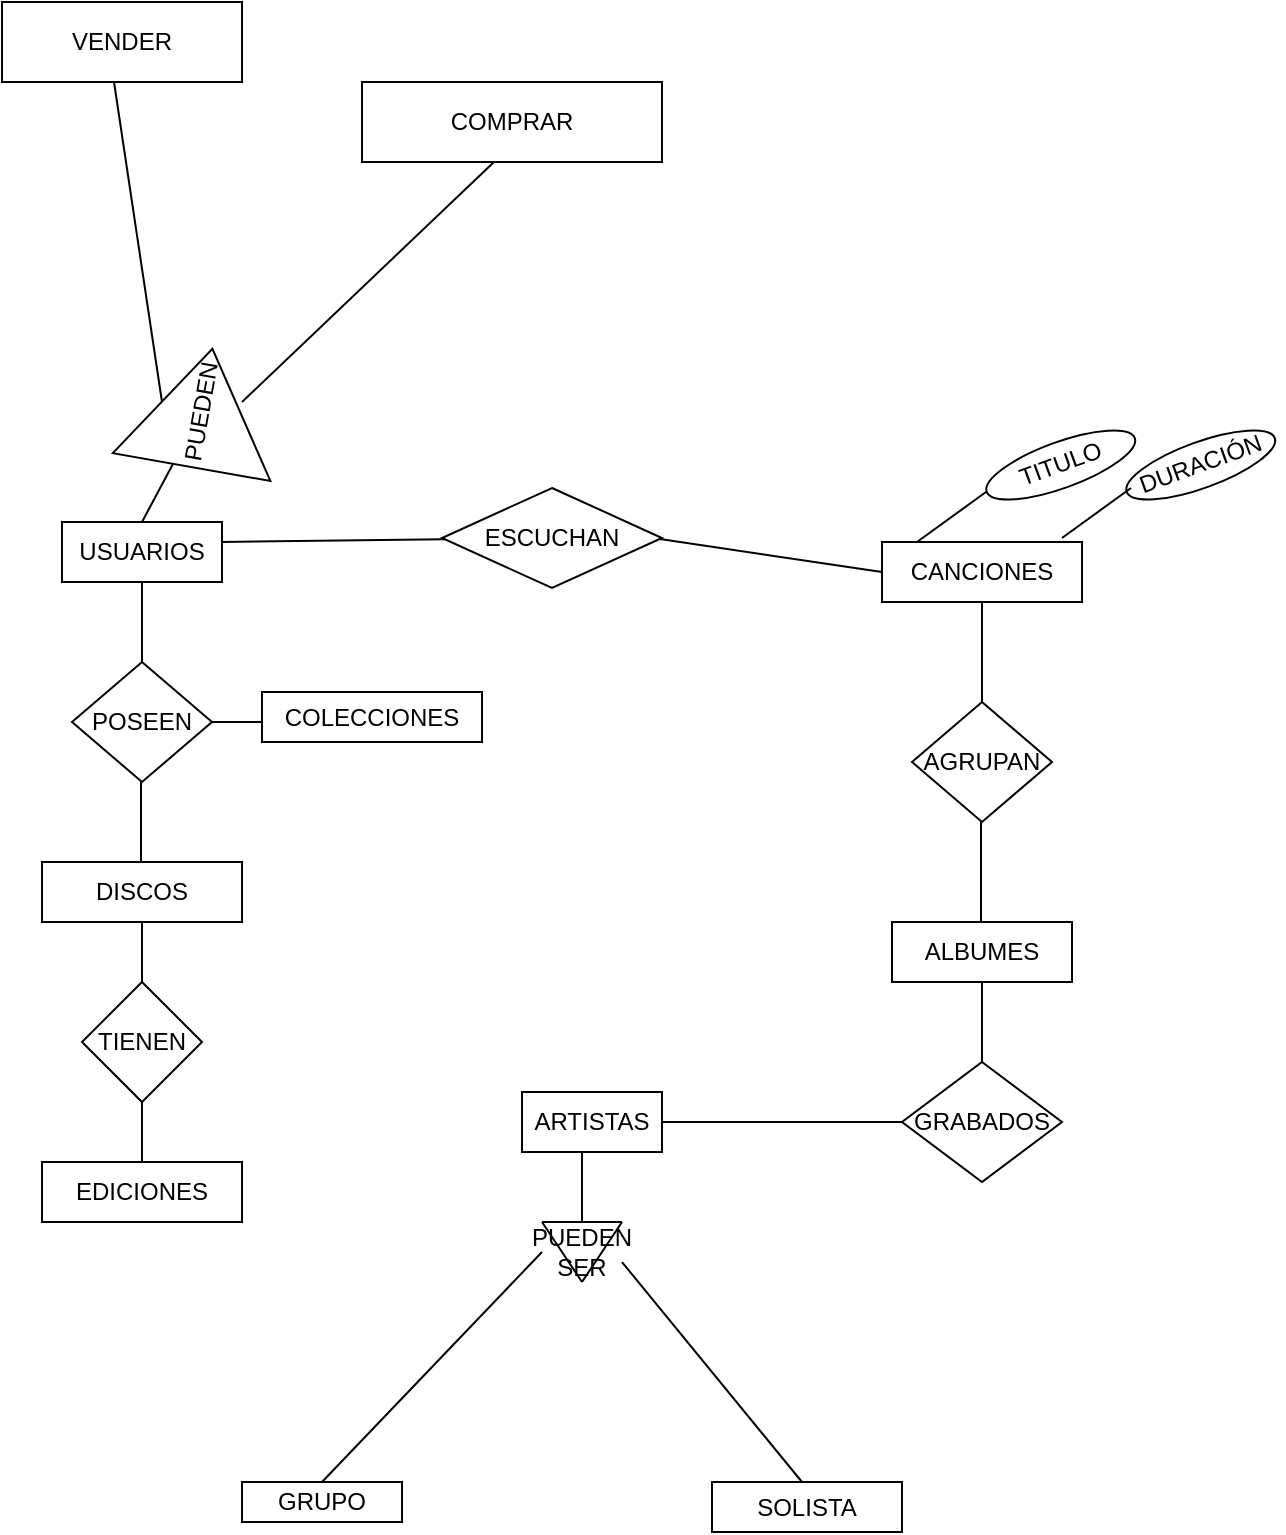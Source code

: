<mxfile version="24.7.16">
  <diagram name="Página-1" id="gJCKey8IrUYVmiICp26P">
    <mxGraphModel dx="1406" dy="920" grid="1" gridSize="10" guides="1" tooltips="1" connect="1" arrows="1" fold="1" page="1" pageScale="1" pageWidth="827" pageHeight="1169" math="0" shadow="0">
      <root>
        <mxCell id="0" />
        <mxCell id="1" parent="0" />
        <mxCell id="NaNgKWpEU4J8ZVljq_U9-1" value="USUARIOS" style="rounded=0;whiteSpace=wrap;html=1;" vertex="1" parent="1">
          <mxGeometry x="114" y="400" width="80" height="30" as="geometry" />
        </mxCell>
        <mxCell id="NaNgKWpEU4J8ZVljq_U9-2" value="CANCIONES" style="rounded=0;whiteSpace=wrap;html=1;" vertex="1" parent="1">
          <mxGeometry x="524" y="410" width="100" height="30" as="geometry" />
        </mxCell>
        <mxCell id="NaNgKWpEU4J8ZVljq_U9-3" value="AGRUPAN" style="rhombus;whiteSpace=wrap;html=1;" vertex="1" parent="1">
          <mxGeometry x="539" y="490" width="70" height="60" as="geometry" />
        </mxCell>
        <mxCell id="NaNgKWpEU4J8ZVljq_U9-4" value="" style="endArrow=none;html=1;rounded=0;" edge="1" parent="1">
          <mxGeometry width="50" height="50" relative="1" as="geometry">
            <mxPoint x="574" y="490" as="sourcePoint" />
            <mxPoint x="574" y="440" as="targetPoint" />
          </mxGeometry>
        </mxCell>
        <mxCell id="NaNgKWpEU4J8ZVljq_U9-5" value="ALBUMES" style="rounded=0;whiteSpace=wrap;html=1;" vertex="1" parent="1">
          <mxGeometry x="529" y="600" width="90" height="30" as="geometry" />
        </mxCell>
        <mxCell id="NaNgKWpEU4J8ZVljq_U9-6" value="" style="endArrow=none;html=1;rounded=0;" edge="1" parent="1">
          <mxGeometry width="50" height="50" relative="1" as="geometry">
            <mxPoint x="573.5" y="600" as="sourcePoint" />
            <mxPoint x="573.5" y="550" as="targetPoint" />
          </mxGeometry>
        </mxCell>
        <mxCell id="NaNgKWpEU4J8ZVljq_U9-7" value="GRABADOS" style="rhombus;whiteSpace=wrap;html=1;" vertex="1" parent="1">
          <mxGeometry x="534" y="670" width="80" height="60" as="geometry" />
        </mxCell>
        <mxCell id="NaNgKWpEU4J8ZVljq_U9-8" value="" style="endArrow=none;html=1;rounded=0;exitX=0.5;exitY=0;exitDx=0;exitDy=0;" edge="1" parent="1" source="NaNgKWpEU4J8ZVljq_U9-7">
          <mxGeometry width="50" height="50" relative="1" as="geometry">
            <mxPoint x="524" y="680" as="sourcePoint" />
            <mxPoint x="574" y="630" as="targetPoint" />
          </mxGeometry>
        </mxCell>
        <mxCell id="NaNgKWpEU4J8ZVljq_U9-9" value="" style="endArrow=none;html=1;rounded=0;exitX=0;exitY=0.5;exitDx=0;exitDy=0;" edge="1" parent="1" source="NaNgKWpEU4J8ZVljq_U9-7" target="NaNgKWpEU4J8ZVljq_U9-10">
          <mxGeometry width="50" height="50" relative="1" as="geometry">
            <mxPoint x="404" y="700" as="sourcePoint" />
            <mxPoint x="534" y="700" as="targetPoint" />
          </mxGeometry>
        </mxCell>
        <mxCell id="NaNgKWpEU4J8ZVljq_U9-10" value="ARTISTAS" style="rounded=0;whiteSpace=wrap;html=1;" vertex="1" parent="1">
          <mxGeometry x="344" y="685" width="70" height="30" as="geometry" />
        </mxCell>
        <mxCell id="NaNgKWpEU4J8ZVljq_U9-11" value="" style="endArrow=none;html=1;rounded=0;" edge="1" parent="1">
          <mxGeometry width="50" height="50" relative="1" as="geometry">
            <mxPoint x="374" y="750" as="sourcePoint" />
            <mxPoint x="374" y="715" as="targetPoint" />
          </mxGeometry>
        </mxCell>
        <mxCell id="NaNgKWpEU4J8ZVljq_U9-12" value="" style="endArrow=none;html=1;rounded=0;" edge="1" parent="1">
          <mxGeometry width="50" height="50" relative="1" as="geometry">
            <mxPoint x="354" y="750" as="sourcePoint" />
            <mxPoint x="394" y="750" as="targetPoint" />
          </mxGeometry>
        </mxCell>
        <mxCell id="NaNgKWpEU4J8ZVljq_U9-13" value="" style="endArrow=none;html=1;rounded=0;" edge="1" parent="1">
          <mxGeometry width="50" height="50" relative="1" as="geometry">
            <mxPoint x="374" y="780" as="sourcePoint" />
            <mxPoint x="394" y="750" as="targetPoint" />
          </mxGeometry>
        </mxCell>
        <mxCell id="NaNgKWpEU4J8ZVljq_U9-15" value="" style="endArrow=none;html=1;rounded=0;" edge="1" parent="1">
          <mxGeometry width="50" height="50" relative="1" as="geometry">
            <mxPoint x="374" y="780" as="sourcePoint" />
            <mxPoint x="354" y="750" as="targetPoint" />
          </mxGeometry>
        </mxCell>
        <mxCell id="NaNgKWpEU4J8ZVljq_U9-17" value="PUEDEN SER" style="text;html=1;align=center;verticalAlign=middle;whiteSpace=wrap;rounded=0;" vertex="1" parent="1">
          <mxGeometry x="344" y="750" width="60" height="30" as="geometry" />
        </mxCell>
        <mxCell id="NaNgKWpEU4J8ZVljq_U9-18" value="" style="endArrow=none;html=1;rounded=0;entryX=0.833;entryY=0.667;entryDx=0;entryDy=0;entryPerimeter=0;" edge="1" parent="1" target="NaNgKWpEU4J8ZVljq_U9-17">
          <mxGeometry width="50" height="50" relative="1" as="geometry">
            <mxPoint x="484" y="880" as="sourcePoint" />
            <mxPoint x="584" y="825" as="targetPoint" />
          </mxGeometry>
        </mxCell>
        <mxCell id="NaNgKWpEU4J8ZVljq_U9-20" value="" style="endArrow=none;html=1;rounded=0;" edge="1" parent="1">
          <mxGeometry width="50" height="50" relative="1" as="geometry">
            <mxPoint x="354" y="765" as="sourcePoint" />
            <mxPoint x="244" y="880" as="targetPoint" />
          </mxGeometry>
        </mxCell>
        <mxCell id="NaNgKWpEU4J8ZVljq_U9-21" value="&lt;div&gt;GRUPO&lt;/div&gt;" style="rounded=0;whiteSpace=wrap;html=1;" vertex="1" parent="1">
          <mxGeometry x="204" y="880" width="80" height="20" as="geometry" />
        </mxCell>
        <mxCell id="NaNgKWpEU4J8ZVljq_U9-22" value="SOLISTA" style="rounded=0;whiteSpace=wrap;html=1;" vertex="1" parent="1">
          <mxGeometry x="439" y="880" width="95" height="25" as="geometry" />
        </mxCell>
        <mxCell id="NaNgKWpEU4J8ZVljq_U9-23" value="DISCOS" style="rounded=0;whiteSpace=wrap;html=1;" vertex="1" parent="1">
          <mxGeometry x="104" y="570" width="100" height="30" as="geometry" />
        </mxCell>
        <mxCell id="NaNgKWpEU4J8ZVljq_U9-25" value="" style="endArrow=none;html=1;rounded=0;" edge="1" parent="1">
          <mxGeometry width="50" height="50" relative="1" as="geometry">
            <mxPoint x="154" y="470" as="sourcePoint" />
            <mxPoint x="154" y="430" as="targetPoint" />
          </mxGeometry>
        </mxCell>
        <mxCell id="NaNgKWpEU4J8ZVljq_U9-26" value="POSEEN" style="rhombus;whiteSpace=wrap;html=1;" vertex="1" parent="1">
          <mxGeometry x="119" y="470" width="70" height="60" as="geometry" />
        </mxCell>
        <mxCell id="NaNgKWpEU4J8ZVljq_U9-27" value="" style="endArrow=none;html=1;rounded=0;" edge="1" parent="1">
          <mxGeometry width="50" height="50" relative="1" as="geometry">
            <mxPoint x="153.5" y="570" as="sourcePoint" />
            <mxPoint x="153.5" y="530" as="targetPoint" />
          </mxGeometry>
        </mxCell>
        <mxCell id="NaNgKWpEU4J8ZVljq_U9-28" value="" style="endArrow=none;html=1;rounded=0;" edge="1" parent="1">
          <mxGeometry width="50" height="50" relative="1" as="geometry">
            <mxPoint x="154" y="640" as="sourcePoint" />
            <mxPoint x="154" y="600" as="targetPoint" />
          </mxGeometry>
        </mxCell>
        <mxCell id="NaNgKWpEU4J8ZVljq_U9-29" value="TIENEN" style="rhombus;whiteSpace=wrap;html=1;" vertex="1" parent="1">
          <mxGeometry x="124" y="630" width="60" height="60" as="geometry" />
        </mxCell>
        <mxCell id="NaNgKWpEU4J8ZVljq_U9-30" value="" style="endArrow=none;html=1;rounded=0;" edge="1" parent="1">
          <mxGeometry width="50" height="50" relative="1" as="geometry">
            <mxPoint x="154" y="720" as="sourcePoint" />
            <mxPoint x="154" y="690" as="targetPoint" />
          </mxGeometry>
        </mxCell>
        <mxCell id="NaNgKWpEU4J8ZVljq_U9-33" value="EDICIONES" style="rounded=0;whiteSpace=wrap;html=1;" vertex="1" parent="1">
          <mxGeometry x="104" y="720" width="100" height="30" as="geometry" />
        </mxCell>
        <mxCell id="NaNgKWpEU4J8ZVljq_U9-35" value="" style="endArrow=none;html=1;rounded=0;" edge="1" parent="1">
          <mxGeometry width="50" height="50" relative="1" as="geometry">
            <mxPoint x="541.5" y="410" as="sourcePoint" />
            <mxPoint x="576" y="385" as="targetPoint" />
          </mxGeometry>
        </mxCell>
        <mxCell id="NaNgKWpEU4J8ZVljq_U9-36" value="TITULO" style="ellipse;whiteSpace=wrap;html=1;rotation=-20;" vertex="1" parent="1">
          <mxGeometry x="574" y="360" width="78.76" height="22.99" as="geometry" />
        </mxCell>
        <mxCell id="NaNgKWpEU4J8ZVljq_U9-37" value="DURACIÓN" style="ellipse;whiteSpace=wrap;html=1;rotation=-20;" vertex="1" parent="1">
          <mxGeometry x="644" y="360" width="78.76" height="22.99" as="geometry" />
        </mxCell>
        <mxCell id="NaNgKWpEU4J8ZVljq_U9-38" value="" style="endArrow=none;html=1;rounded=0;" edge="1" parent="1">
          <mxGeometry width="50" height="50" relative="1" as="geometry">
            <mxPoint x="614" y="407.99" as="sourcePoint" />
            <mxPoint x="648.5" y="382.99" as="targetPoint" />
          </mxGeometry>
        </mxCell>
        <mxCell id="NaNgKWpEU4J8ZVljq_U9-39" value="" style="endArrow=none;html=1;rounded=0;" edge="1" parent="1" target="NaNgKWpEU4J8ZVljq_U9-40">
          <mxGeometry width="50" height="50" relative="1" as="geometry">
            <mxPoint x="194" y="410" as="sourcePoint" />
            <mxPoint x="294" y="410" as="targetPoint" />
          </mxGeometry>
        </mxCell>
        <mxCell id="NaNgKWpEU4J8ZVljq_U9-40" value="ESCUCHAN" style="rhombus;whiteSpace=wrap;html=1;" vertex="1" parent="1">
          <mxGeometry x="304" y="382.99" width="110" height="50" as="geometry" />
        </mxCell>
        <mxCell id="NaNgKWpEU4J8ZVljq_U9-41" value="" style="endArrow=none;html=1;rounded=0;entryX=0;entryY=0.5;entryDx=0;entryDy=0;" edge="1" parent="1" target="NaNgKWpEU4J8ZVljq_U9-2">
          <mxGeometry width="50" height="50" relative="1" as="geometry">
            <mxPoint x="413" y="408.49" as="sourcePoint" />
            <mxPoint x="524" y="407.49" as="targetPoint" />
          </mxGeometry>
        </mxCell>
        <mxCell id="NaNgKWpEU4J8ZVljq_U9-42" value="" style="endArrow=none;html=1;rounded=0;" edge="1" parent="1">
          <mxGeometry width="50" height="50" relative="1" as="geometry">
            <mxPoint x="189" y="500" as="sourcePoint" />
            <mxPoint x="214" y="500" as="targetPoint" />
          </mxGeometry>
        </mxCell>
        <mxCell id="NaNgKWpEU4J8ZVljq_U9-44" value="COLECCIONES" style="rounded=0;whiteSpace=wrap;html=1;" vertex="1" parent="1">
          <mxGeometry x="214" y="485" width="110" height="25" as="geometry" />
        </mxCell>
        <mxCell id="NaNgKWpEU4J8ZVljq_U9-45" value="" style="endArrow=none;html=1;rounded=0;" edge="1" parent="1">
          <mxGeometry width="50" height="50" relative="1" as="geometry">
            <mxPoint x="154" y="400" as="sourcePoint" />
            <mxPoint x="170" y="370" as="targetPoint" />
          </mxGeometry>
        </mxCell>
        <mxCell id="NaNgKWpEU4J8ZVljq_U9-46" value="PUEDEN&amp;nbsp;" style="triangle;whiteSpace=wrap;html=1;rotation=-80;" vertex="1" parent="1">
          <mxGeometry x="154" y="302.99" width="60" height="80" as="geometry" />
        </mxCell>
        <mxCell id="NaNgKWpEU4J8ZVljq_U9-47" value="" style="endArrow=none;html=1;rounded=0;" edge="1" parent="1">
          <mxGeometry width="50" height="50" relative="1" as="geometry">
            <mxPoint x="204" y="340" as="sourcePoint" />
            <mxPoint x="330" y="220" as="targetPoint" />
          </mxGeometry>
        </mxCell>
        <mxCell id="NaNgKWpEU4J8ZVljq_U9-49" value="" style="endArrow=none;html=1;rounded=0;" edge="1" parent="1">
          <mxGeometry width="50" height="50" relative="1" as="geometry">
            <mxPoint x="164" y="340" as="sourcePoint" />
            <mxPoint x="140" y="180" as="targetPoint" />
          </mxGeometry>
        </mxCell>
        <mxCell id="NaNgKWpEU4J8ZVljq_U9-50" value="VENDER" style="rounded=0;whiteSpace=wrap;html=1;" vertex="1" parent="1">
          <mxGeometry x="84" y="140" width="120" height="40" as="geometry" />
        </mxCell>
        <mxCell id="NaNgKWpEU4J8ZVljq_U9-51" value="COMPRAR" style="rounded=0;whiteSpace=wrap;html=1;" vertex="1" parent="1">
          <mxGeometry x="264" y="180" width="150" height="40" as="geometry" />
        </mxCell>
      </root>
    </mxGraphModel>
  </diagram>
</mxfile>
